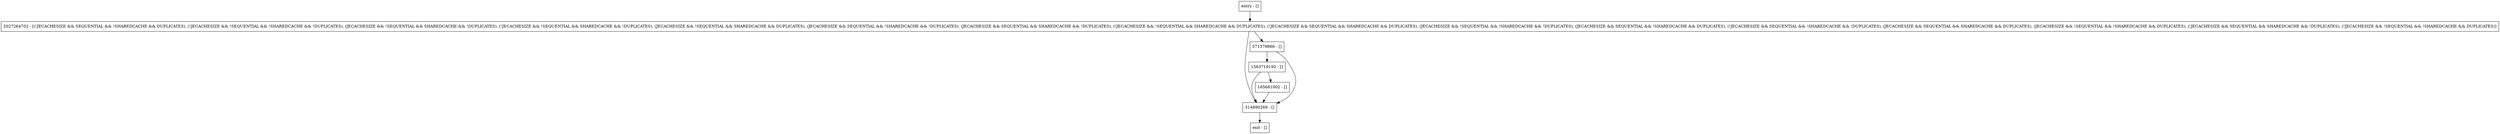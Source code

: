 digraph checkUpdatesAllowed {
node [shape=record];
entry [label="entry - []"];
exit [label="exit - []"];
1563719192 [label="1563719192 - []"];
314890269 [label="314890269 - []"];
571379866 [label="571379866 - []"];
165681002 [label="165681002 - []"];
2027264702 [label="2027264702 - [(!JECACHESIZE && SEQUENTIAL && !SHAREDCACHE && DUPLICATES), (!JECACHESIZE && !SEQUENTIAL && !SHAREDCACHE && !DUPLICATES), (JECACHESIZE && !SEQUENTIAL && SHAREDCACHE && !DUPLICATES), (!JECACHESIZE && !SEQUENTIAL && SHAREDCACHE && !DUPLICATES), (JECACHESIZE && !SEQUENTIAL && SHAREDCACHE && DUPLICATES), (JECACHESIZE && SEQUENTIAL && !SHAREDCACHE && !DUPLICATES), (JECACHESIZE && SEQUENTIAL && SHAREDCACHE && !DUPLICATES), (!JECACHESIZE && !SEQUENTIAL && SHAREDCACHE && DUPLICATES), (!JECACHESIZE && SEQUENTIAL && SHAREDCACHE && DUPLICATES), (JECACHESIZE && !SEQUENTIAL && !SHAREDCACHE && !DUPLICATES), (JECACHESIZE && SEQUENTIAL && !SHAREDCACHE && DUPLICATES), (!JECACHESIZE && SEQUENTIAL && !SHAREDCACHE && !DUPLICATES), (JECACHESIZE && SEQUENTIAL && SHAREDCACHE && DUPLICATES), (JECACHESIZE && !SEQUENTIAL && !SHAREDCACHE && DUPLICATES), (!JECACHESIZE && SEQUENTIAL && SHAREDCACHE && !DUPLICATES), (!JECACHESIZE && !SEQUENTIAL && !SHAREDCACHE && DUPLICATES)]"];
entry;
exit;
entry -> 2027264702;
1563719192 -> 314890269;
1563719192 -> 165681002;
314890269 -> exit;
571379866 -> 1563719192;
571379866 -> 314890269;
165681002 -> 314890269;
2027264702 -> 314890269;
2027264702 -> 571379866;
}
